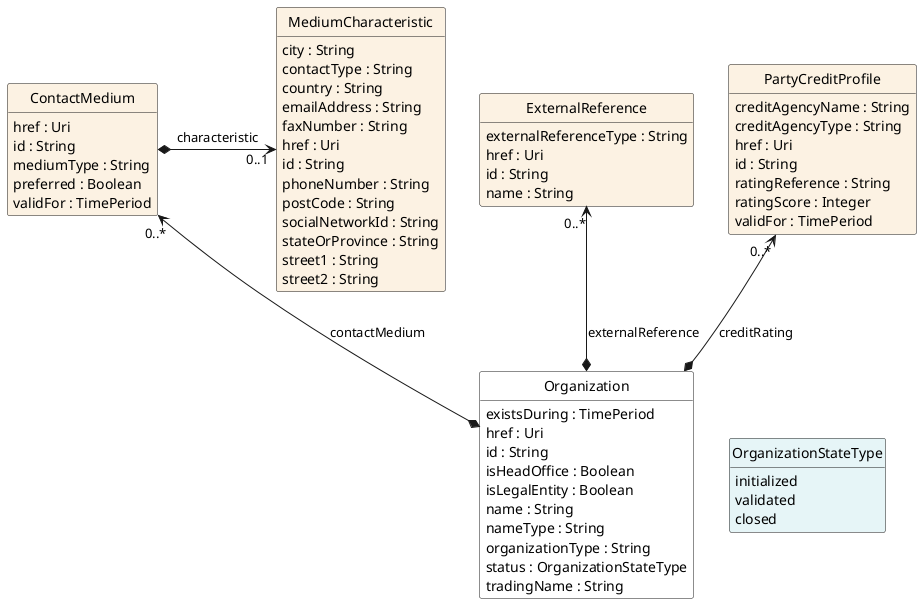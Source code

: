 ------------------------
/Users/laurenz/graphql-mongodb/uml_diagramms/Resource_Organization.png

@startuml Organization
hide circle
hide methods
hide stereotype
show <<Enumeration>> stereotype
skinparam class {
   BackgroundColor<<Enumeration>> #E6F5F7
   BackgroundColor<<Ref>> #FFFFE0
   BackgroundColor<<Pivot>> #FFFFFFF
   BackgroundColor #FCF2E3
}

class Organization  <<Pivot>> {
    existsDuring : TimePeriod
    href : Uri
    id : String
    isHeadOffice : Boolean
    isLegalEntity : Boolean
    name : String
    nameType : String
    organizationType : String
    status : OrganizationStateType
    tradingName : String
}

class OrganizationStateType <<Enumeration>> {
    initialized
    validated
    closed
}

class ContactMedium  {
    href : Uri
    id : String
    mediumType : String
    preferred : Boolean
    validFor : TimePeriod
}

class MediumCharacteristic  {
    city : String
    contactType : String
    country : String
    emailAddress : String
    faxNumber : String
    href : Uri
    id : String
    phoneNumber : String
    postCode : String
    socialNetworkId : String
    stateOrProvince : String
    street1 : String
    street2 : String
}

class ExternalReference  {
    externalReferenceType : String
    href : Uri
    id : String
    name : String
}

class PartyCreditProfile  {
    creditAgencyName : String
    creditAgencyType : String
    href : Uri
    id : String
    ratingReference : String
    ratingScore : Integer
    validFor : TimePeriod
}


Organization -right[hidden]-> OrganizationStateType

ContactMedium "0..*" <--* Organization : contactMedium

PartyCreditProfile "0..*" <--* Organization : creditRating

ExternalReference "0..*" <--* Organization : externalReference

ContactMedium *-right-> "0..1" MediumCharacteristic : characteristic


@enduml

PlantUML version 1.2019.00(Sun Jan 13 17:46:42 IST 2019)
(GPL source distribution)
Java Runtime: Java(TM) SE Runtime Environment
JVM: Java HotSpot(TM) 64-Bit Server VM
Java Version: 1.8.0_251-b08
Operating System: Windows 10
OS Version: 10.0
Default Encoding: Cp1252
Language: en
Country: US

------------------------
